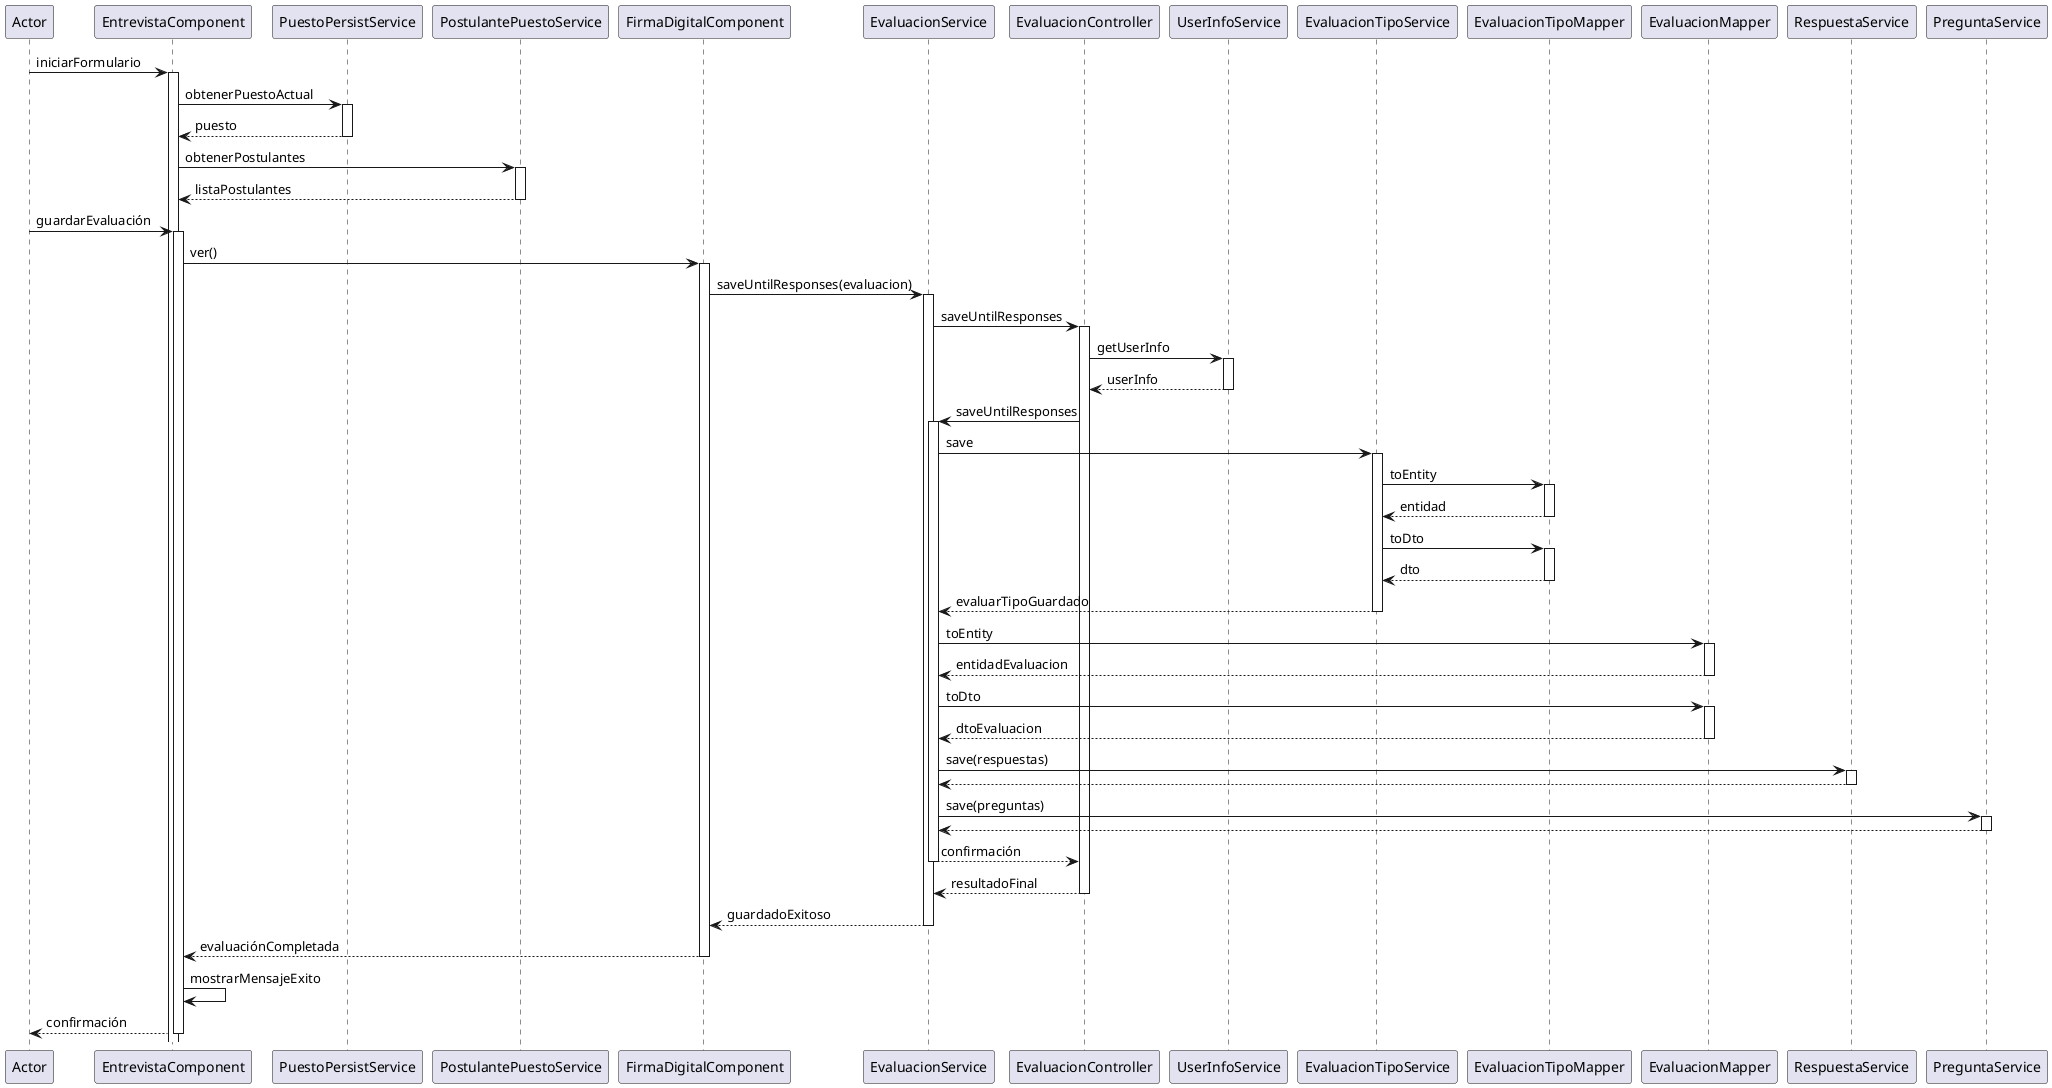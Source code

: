 @startuml
participant Actor
Actor -> EntrevistaComponent: iniciarFormulario
activate EntrevistaComponent

EntrevistaComponent -> PuestoPersistService: obtenerPuestoActual
activate PuestoPersistService
PuestoPersistService --> EntrevistaComponent: puesto
deactivate PuestoPersistService

EntrevistaComponent -> PostulantePuestoService: obtenerPostulantes
activate PostulantePuestoService
PostulantePuestoService --> EntrevistaComponent: listaPostulantes
deactivate PostulantePuestoService

Actor -> EntrevistaComponent: guardarEvaluación
activate EntrevistaComponent

EntrevistaComponent -> FirmaDigitalComponent: ver()
activate FirmaDigitalComponent
FirmaDigitalComponent -> EvaluacionService: saveUntilResponses(evaluacion)
activate EvaluacionService

EvaluacionService -> EvaluacionController: saveUntilResponses
activate EvaluacionController

EvaluacionController -> UserInfoService: getUserInfo
activate UserInfoService
UserInfoService --> EvaluacionController: userInfo
deactivate UserInfoService

EvaluacionController -> EvaluacionService: saveUntilResponses
activate EvaluacionService

EvaluacionService -> EvaluacionTipoService: save
activate EvaluacionTipoService

EvaluacionTipoService -> EvaluacionTipoMapper: toEntity
activate EvaluacionTipoMapper
EvaluacionTipoMapper --> EvaluacionTipoService: entidad
deactivate EvaluacionTipoMapper

EvaluacionTipoService -> EvaluacionTipoMapper: toDto
activate EvaluacionTipoMapper
EvaluacionTipoMapper --> EvaluacionTipoService: dto
deactivate EvaluacionTipoMapper

EvaluacionTipoService --> EvaluacionService: evaluarTipoGuardado
deactivate EvaluacionTipoService

EvaluacionService -> EvaluacionMapper: toEntity
activate EvaluacionMapper
EvaluacionMapper --> EvaluacionService: entidadEvaluacion
deactivate EvaluacionMapper

EvaluacionService -> EvaluacionMapper: toDto
activate EvaluacionMapper
EvaluacionMapper --> EvaluacionService: dtoEvaluacion
deactivate EvaluacionMapper

EvaluacionService -> RespuestaService: save(respuestas)
activate RespuestaService
RespuestaService --> EvaluacionService
deactivate RespuestaService

EvaluacionService -> PreguntaService: save(preguntas)
activate PreguntaService
PreguntaService --> EvaluacionService
deactivate PreguntaService

EvaluacionService --> EvaluacionController: confirmación
deactivate EvaluacionService

EvaluacionController --> EvaluacionService: resultadoFinal
deactivate EvaluacionController

EvaluacionService --> FirmaDigitalComponent: guardadoExitoso
deactivate EvaluacionService

FirmaDigitalComponent --> EntrevistaComponent: evaluaciónCompletada
deactivate FirmaDigitalComponent

EntrevistaComponent -> EntrevistaComponent: mostrarMensajeExito
EntrevistaComponent --> Actor: confirmación
deactivate EntrevistaComponent
@enduml